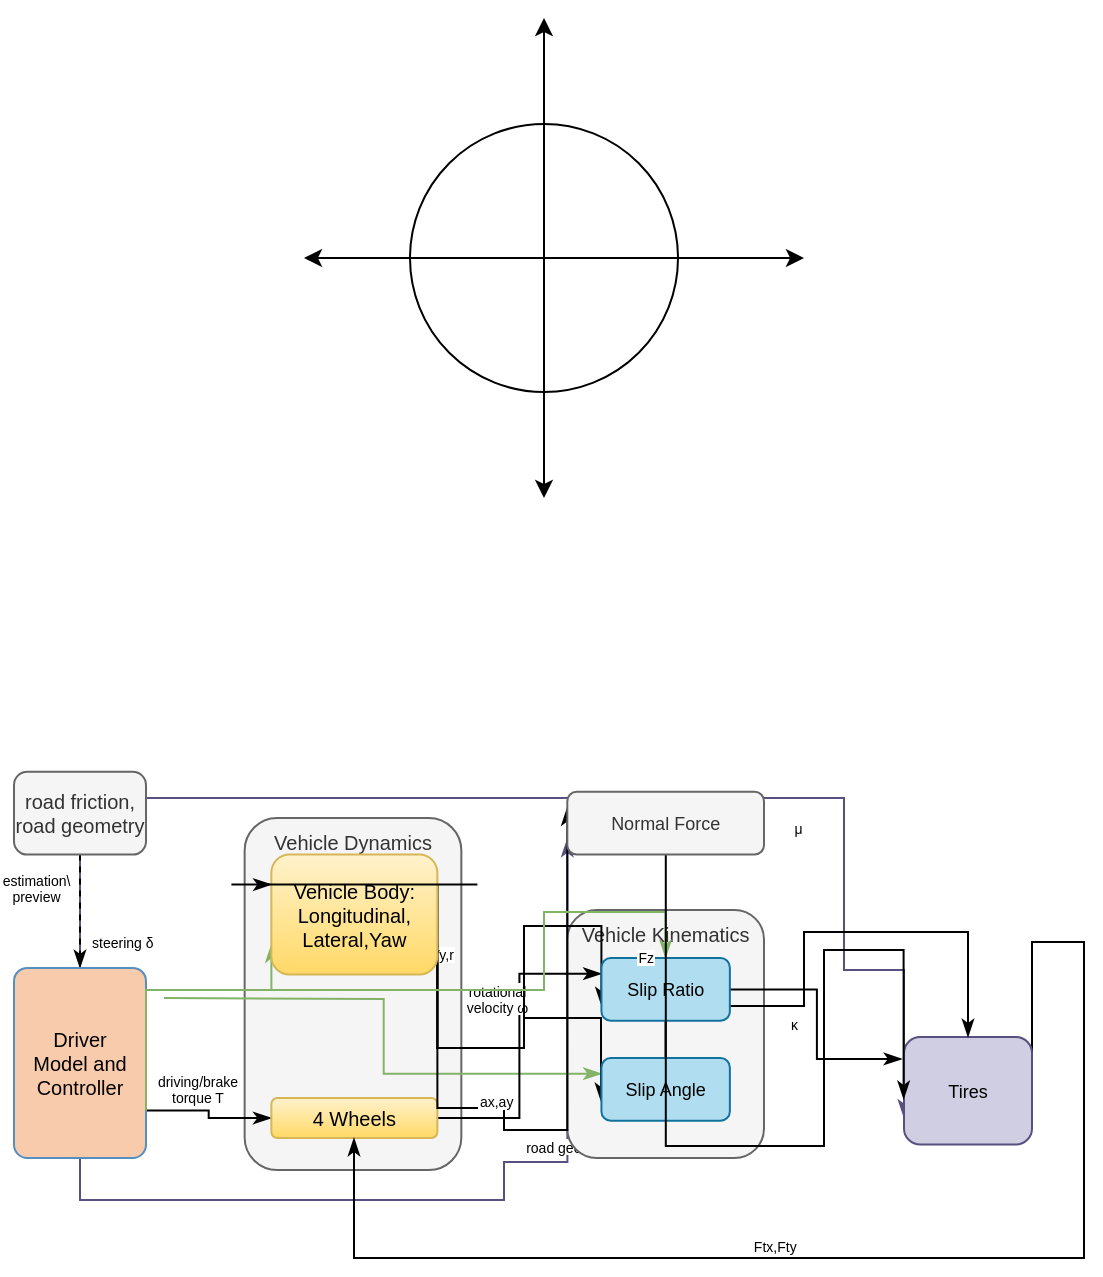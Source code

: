 <mxfile version="14.5.3" type="github">
  <diagram id="g7usEjnd5ee0Ly5ZbJtn" name="Page-1">
    <mxGraphModel dx="1226" dy="653" grid="1" gridSize="10" guides="1" tooltips="1" connect="1" arrows="1" fold="1" page="1" pageScale="1" pageWidth="850" pageHeight="1100" math="0" shadow="0">
      <root>
        <mxCell id="0" />
        <mxCell id="1" parent="0" />
        <mxCell id="kuxUDI9ris-chH6kOZA5-81" value="" style="edgeStyle=orthogonalEdgeStyle;rounded=0;orthogonalLoop=1;jettySize=auto;entryX=0;entryY=0.75;entryDx=0;entryDy=0;startArrow=none;startFill=0;endArrow=classicThin;endFill=1;fontSize=10;fillColor=#d0cee2;strokeColor=#56517e;" parent="1" source="kuxUDI9ris-chH6kOZA5-87" target="kuxUDI9ris-chH6kOZA5-118" edge="1">
          <mxGeometry relative="1" as="geometry">
            <Array as="points">
              <mxPoint x="420" y="791" />
              <mxPoint x="420" y="772" />
            </Array>
          </mxGeometry>
        </mxCell>
        <mxCell id="kuxUDI9ris-chH6kOZA5-82" value="road geometry" style="edgeLabel;align=center;verticalAlign=middle;resizable=0;points=[];fontSize=7;" parent="kuxUDI9ris-chH6kOZA5-81" vertex="1" connectable="0">
          <mxGeometry x="0.278" y="1" relative="1" as="geometry">
            <mxPoint x="36.62" y="-25.42" as="offset" />
          </mxGeometry>
        </mxCell>
        <mxCell id="kuxUDI9ris-chH6kOZA5-83" value="" style="edgeStyle=orthogonalEdgeStyle;rounded=0;orthogonalLoop=1;jettySize=auto;entryX=0;entryY=0.75;entryDx=0;entryDy=0;startArrow=none;startFill=0;endArrow=classicThin;endFill=1;fontSize=7;fillColor=#d0cee2;strokeColor=#56517e;" parent="1" source="kuxUDI9ris-chH6kOZA5-87" target="kuxUDI9ris-chH6kOZA5-102" edge="1">
          <mxGeometry relative="1" as="geometry">
            <Array as="points">
              <mxPoint x="208" y="590" />
              <mxPoint x="590" y="590" />
              <mxPoint x="590" y="676" />
              <mxPoint x="620" y="676" />
            </Array>
          </mxGeometry>
        </mxCell>
        <mxCell id="kuxUDI9ris-chH6kOZA5-84" value="μ" style="edgeLabel;align=center;verticalAlign=middle;resizable=0;points=[];fontSize=7;" parent="kuxUDI9ris-chH6kOZA5-83" vertex="1" connectable="0">
          <mxGeometry x="0.38" y="-1" relative="1" as="geometry">
            <mxPoint x="-22" y="-8" as="offset" />
          </mxGeometry>
        </mxCell>
        <mxCell id="kuxUDI9ris-chH6kOZA5-85" value="" style="edgeStyle=orthogonalEdgeStyle;rounded=0;orthogonalLoop=1;jettySize=auto;startArrow=none;startFill=0;endArrow=classicThin;endFill=1;fontSize=7;dashed=1;" parent="1" source="kuxUDI9ris-chH6kOZA5-87" target="kuxUDI9ris-chH6kOZA5-95" edge="1">
          <mxGeometry relative="1" as="geometry" />
        </mxCell>
        <mxCell id="kuxUDI9ris-chH6kOZA5-86" value="estimation\&#xa;preview" style="edgeLabel;align=center;verticalAlign=middle;resizable=0;points=[];fontSize=7;" parent="kuxUDI9ris-chH6kOZA5-85" vertex="1" connectable="0">
          <mxGeometry x="-0.254" relative="1" as="geometry">
            <mxPoint x="-22" y="-4.04" as="offset" />
          </mxGeometry>
        </mxCell>
        <mxCell id="kuxUDI9ris-chH6kOZA5-87" value="road friction,&#xa;road geometry" style="rounded=1;labelBackgroundColor=none;arcSize=16;verticalAlign=middle;fontSize=10;align=center;fillColor=#f5f5f5;strokeColor=#666666;fontColor=#333333;" parent="1" vertex="1">
          <mxGeometry x="175" y="576.87" width="66" height="41.42" as="geometry" />
        </mxCell>
        <mxCell id="kuxUDI9ris-chH6kOZA5-88" value="Vehicle Kinematics" style="rounded=1;align=center;verticalAlign=top;fontSize=10;fontStyle=0;strokeColor=#666666;fillColor=#f5f5f5;fontColor=#333333;glass=0;" parent="1" vertex="1">
          <mxGeometry x="451.65" y="646" width="98.35" height="124" as="geometry" />
        </mxCell>
        <mxCell id="kuxUDI9ris-chH6kOZA5-89" value="Vehicle Dynamics" style="rounded=1;align=center;verticalAlign=top;fontSize=10;fontStyle=0;strokeColor=#666666;fillColor=#f5f5f5;fontColor=#333333;glass=0;" parent="1" vertex="1">
          <mxGeometry x="290.32" y="600" width="108.35" height="176" as="geometry" />
        </mxCell>
        <mxCell id="kuxUDI9ris-chH6kOZA5-90" value="" style="edgeStyle=orthogonalEdgeStyle;rounded=0;orthogonalLoop=1;jettySize=auto;entryX=0;entryY=0.5;entryDx=0;entryDy=0;endArrow=classicThin;endFill=1;exitX=1;exitY=0.75;exitDx=0;exitDy=0;" parent="1" source="kuxUDI9ris-chH6kOZA5-95" target="kuxUDI9ris-chH6kOZA5-98" edge="1">
          <mxGeometry relative="1" as="geometry">
            <mxPoint x="250" y="740" as="sourcePoint" />
          </mxGeometry>
        </mxCell>
        <mxCell id="kuxUDI9ris-chH6kOZA5-91" value="driving/brake &#xa;torque T" style="edgeLabel;align=center;verticalAlign=middle;resizable=0;points=[];fontSize=7;" parent="kuxUDI9ris-chH6kOZA5-90" vertex="1" connectable="0">
          <mxGeometry x="-0.258" y="-1" relative="1" as="geometry">
            <mxPoint x="1.24" y="-11.41" as="offset" />
          </mxGeometry>
        </mxCell>
        <mxCell id="kuxUDI9ris-chH6kOZA5-92" value="" style="edgeStyle=orthogonalEdgeStyle;rounded=0;orthogonalLoop=1;jettySize=auto;exitX=1;exitY=0.75;exitDx=0;exitDy=0;fontSize=7;endArrow=classicThin;endFill=1;fillColor=#d5e8d4;strokeColor=#82b366;entryX=0;entryY=0.75;entryDx=0;entryDy=0;" parent="1" source="kuxUDI9ris-chH6kOZA5-95" target="kuxUDI9ris-chH6kOZA5-108" edge="1">
          <mxGeometry relative="1" as="geometry">
            <Array as="points">
              <mxPoint x="241" y="686" />
              <mxPoint x="304" y="686" />
            </Array>
          </mxGeometry>
        </mxCell>
        <mxCell id="kuxUDI9ris-chH6kOZA5-93" value="steering δ" style="edgeLabel;align=center;verticalAlign=middle;resizable=0;points=[];fontSize=7;" parent="kuxUDI9ris-chH6kOZA5-92" vertex="1" connectable="0">
          <mxGeometry x="-0.199" y="1" relative="1" as="geometry">
            <mxPoint x="-10.86" y="-25.51" as="offset" />
          </mxGeometry>
        </mxCell>
        <mxCell id="kuxUDI9ris-chH6kOZA5-94" value="" style="edgeStyle=orthogonalEdgeStyle;rounded=0;orthogonalLoop=1;jettySize=auto;entryX=0;entryY=0.25;entryDx=0;entryDy=0;fontSize=7;endArrow=classicThin;endFill=1;fillColor=#d5e8d4;strokeColor=#82b366;" parent="1" target="kuxUDI9ris-chH6kOZA5-111" edge="1">
          <mxGeometry relative="1" as="geometry">
            <mxPoint x="250" y="690" as="sourcePoint" />
          </mxGeometry>
        </mxCell>
        <mxCell id="kuxUDI9ris-chH6kOZA5-95" value="Driver &#xa;Model and &#xa;Controller" style="rounded=1;align=center;verticalAlign=middle;fontSize=10;fontStyle=0;fillColor=#F8CBAD;strokeColor=#578EC0;arcSize=10;" parent="1" vertex="1">
          <mxGeometry x="175" y="674.97" width="66" height="95.03" as="geometry" />
        </mxCell>
        <mxCell id="kuxUDI9ris-chH6kOZA5-96" value="" style="edgeStyle=orthogonalEdgeStyle;rounded=0;orthogonalLoop=1;jettySize=auto;fontSize=7;entryX=0;entryY=0.25;entryDx=0;entryDy=0;endArrow=classicThin;endFill=1;" parent="1" source="kuxUDI9ris-chH6kOZA5-98" target="kuxUDI9ris-chH6kOZA5-114" edge="1">
          <mxGeometry relative="1" as="geometry">
            <mxPoint x="460" y="630" as="targetPoint" />
          </mxGeometry>
        </mxCell>
        <mxCell id="kuxUDI9ris-chH6kOZA5-97" value="rotational &#xa;velocity ω" style="edgeLabel;align=center;verticalAlign=middle;resizable=0;points=[];fontSize=7;" parent="kuxUDI9ris-chH6kOZA5-96" vertex="1" connectable="0">
          <mxGeometry x="0.169" relative="1" as="geometry">
            <mxPoint x="-11.21" y="-10.4" as="offset" />
          </mxGeometry>
        </mxCell>
        <mxCell id="kuxUDI9ris-chH6kOZA5-98" value="4 Wheels" style="rounded=1;align=center;verticalAlign=middle;fontSize=10;fontStyle=0;fillColor=#fff2cc;strokeColor=#d6b656;gradientColor=#ffd966;" parent="1" vertex="1">
          <mxGeometry x="303.68" y="740.005" width="83" height="20" as="geometry" />
        </mxCell>
        <mxCell id="kuxUDI9ris-chH6kOZA5-99" value="" style="edgeStyle=orthogonalEdgeStyle;rounded=0;orthogonalLoop=1;jettySize=auto;exitX=0.5;exitY=1;exitDx=0;exitDy=0;" parent="1" source="kuxUDI9ris-chH6kOZA5-98" target="kuxUDI9ris-chH6kOZA5-98" edge="1">
          <mxGeometry relative="1" as="geometry" />
        </mxCell>
        <mxCell id="kuxUDI9ris-chH6kOZA5-100" value="" style="edgeStyle=orthogonalEdgeStyle;rounded=0;orthogonalLoop=1;jettySize=auto;exitX=1;exitY=0.5;exitDx=0;exitDy=0;fontSize=7;endArrow=classicThin;endFill=1;" parent="1" source="kuxUDI9ris-chH6kOZA5-102" edge="1">
          <mxGeometry relative="1" as="geometry">
            <mxPoint x="345" y="760" as="targetPoint" />
            <Array as="points">
              <mxPoint x="710" y="662" />
              <mxPoint x="710" y="820" />
              <mxPoint x="345" y="820" />
            </Array>
          </mxGeometry>
        </mxCell>
        <mxCell id="kuxUDI9ris-chH6kOZA5-101" value="Ftx,Fty" style="edgeLabel;align=center;verticalAlign=middle;resizable=0;points=[];fontSize=7;" parent="kuxUDI9ris-chH6kOZA5-100" vertex="1" connectable="0">
          <mxGeometry x="0.217" relative="1" as="geometry">
            <mxPoint x="2.99" y="-6" as="offset" />
          </mxGeometry>
        </mxCell>
        <mxCell id="kuxUDI9ris-chH6kOZA5-102" value="Tires" style="rounded=1;align=center;verticalAlign=middle;fillColor=#d0cee2;strokeColor=#56517e;fontSize=9;fontStyle=0;" parent="1" vertex="1">
          <mxGeometry x="620" y="709.51" width="64" height="53.76" as="geometry" />
        </mxCell>
        <mxCell id="kuxUDI9ris-chH6kOZA5-103" value="" style="edgeStyle=orthogonalEdgeStyle;rounded=0;orthogonalLoop=1;jettySize=auto;fontSize=7;entryX=-0.003;entryY=0.685;entryDx=0;entryDy=0;entryPerimeter=0;endArrow=classicThin;endFill=1;exitX=1;exitY=0.25;exitDx=0;exitDy=0;" parent="1" source="kuxUDI9ris-chH6kOZA5-108" target="kuxUDI9ris-chH6kOZA5-111" edge="1">
          <mxGeometry relative="1" as="geometry">
            <Array as="points">
              <mxPoint x="430" y="715" />
              <mxPoint x="430" y="700" />
            </Array>
          </mxGeometry>
        </mxCell>
        <mxCell id="kuxUDI9ris-chH6kOZA5-104" value="Vx,Vy,r" style="edgeLabel;align=center;verticalAlign=middle;resizable=0;points=[];fontSize=7;" parent="kuxUDI9ris-chH6kOZA5-103" vertex="1" connectable="0">
          <mxGeometry x="-0.624" relative="1" as="geometry">
            <mxPoint x="-2.93" y="-6.3" as="offset" />
          </mxGeometry>
        </mxCell>
        <mxCell id="kuxUDI9ris-chH6kOZA5-105" value="" style="edgeStyle=orthogonalEdgeStyle;rounded=0;orthogonalLoop=1;jettySize=auto;startArrow=none;startFill=0;endArrow=classicThin;endFill=1;fontSize=7;entryX=0;entryY=0.75;entryDx=0;entryDy=0;exitX=1;exitY=0.25;exitDx=0;exitDy=0;" parent="1" source="kuxUDI9ris-chH6kOZA5-108" target="kuxUDI9ris-chH6kOZA5-114" edge="1">
          <mxGeometry relative="1" as="geometry">
            <mxPoint x="450" y="740" as="targetPoint" />
            <Array as="points">
              <mxPoint x="430" y="715" />
              <mxPoint x="430" y="654" />
            </Array>
          </mxGeometry>
        </mxCell>
        <mxCell id="kuxUDI9ris-chH6kOZA5-106" value="" style="edgeStyle=orthogonalEdgeStyle;rounded=0;orthogonalLoop=1;jettySize=auto;startArrow=none;startFill=0;endArrow=classicThin;endFill=1;fontSize=7;entryX=0;entryY=0.25;entryDx=0;entryDy=0;exitX=1;exitY=0.75;exitDx=0;exitDy=0;" parent="1" source="kuxUDI9ris-chH6kOZA5-108" target="kuxUDI9ris-chH6kOZA5-118" edge="1">
          <mxGeometry relative="1" as="geometry">
            <Array as="points">
              <mxPoint x="420" y="745" />
              <mxPoint x="420" y="756" />
            </Array>
          </mxGeometry>
        </mxCell>
        <mxCell id="kuxUDI9ris-chH6kOZA5-107" value="ax,ay" style="edgeLabel;align=center;verticalAlign=middle;resizable=0;points=[];fontSize=7;" parent="kuxUDI9ris-chH6kOZA5-106" vertex="1" connectable="0">
          <mxGeometry x="-0.536" y="1" relative="1" as="geometry">
            <mxPoint x="28.38" y="4.58" as="offset" />
          </mxGeometry>
        </mxCell>
        <mxCell id="kuxUDI9ris-chH6kOZA5-108" value="Vehicle Body:&#xa;Longitudinal,&#xa;Lateral,Yaw" style="rounded=1;align=center;verticalAlign=middle;fontSize=10;fontStyle=0;fillColor=#fff2cc;strokeColor=#d6b656;gradientColor=#ffd966;" parent="1" vertex="1">
          <mxGeometry x="303.68" y="618.29" width="83" height="60" as="geometry" />
        </mxCell>
        <mxCell id="kuxUDI9ris-chH6kOZA5-109" value="" style="edgeStyle=orthogonalEdgeStyle;rounded=0;orthogonalLoop=1;jettySize=auto;startArrow=none;startFill=0;endArrow=classicThin;endFill=1;fontSize=7;" parent="1" source="kuxUDI9ris-chH6kOZA5-111" target="kuxUDI9ris-chH6kOZA5-102" edge="1">
          <mxGeometry relative="1" as="geometry">
            <Array as="points">
              <mxPoint x="570" y="694" />
              <mxPoint x="570" y="657" />
            </Array>
          </mxGeometry>
        </mxCell>
        <mxCell id="kuxUDI9ris-chH6kOZA5-110" value="α" style="edgeLabel;align=center;verticalAlign=middle;resizable=0;points=[];fontSize=7;" parent="kuxUDI9ris-chH6kOZA5-109" vertex="1" connectable="0">
          <mxGeometry x="-0.642" y="-1" relative="1" as="geometry">
            <mxPoint x="3.85" y="-6.92" as="offset" />
          </mxGeometry>
        </mxCell>
        <mxCell id="kuxUDI9ris-chH6kOZA5-111" value="Slip Angle" style="rounded=1;align=center;verticalAlign=middle;fillColor=#b1ddf0;strokeColor=#10739e;fontSize=9;fontStyle=0;" parent="1" vertex="1">
          <mxGeometry x="468.72" y="720" width="64.21" height="31.42" as="geometry" />
        </mxCell>
        <mxCell id="kuxUDI9ris-chH6kOZA5-112" value="" style="edgeStyle=orthogonalEdgeStyle;rounded=0;orthogonalLoop=1;jettySize=auto;startArrow=none;startFill=0;endArrow=classicThin;endFill=1;fontSize=7;entryX=-0.016;entryY=0.204;entryDx=0;entryDy=0;entryPerimeter=0;" parent="1" source="kuxUDI9ris-chH6kOZA5-114" target="kuxUDI9ris-chH6kOZA5-102" edge="1">
          <mxGeometry relative="1" as="geometry" />
        </mxCell>
        <mxCell id="kuxUDI9ris-chH6kOZA5-113" value="κ" style="edgeLabel;align=center;verticalAlign=middle;resizable=0;points=[];fontSize=7;" parent="kuxUDI9ris-chH6kOZA5-112" vertex="1" connectable="0">
          <mxGeometry x="0.016" y="6" relative="1" as="geometry">
            <mxPoint x="-17.43" y="-0.31" as="offset" />
          </mxGeometry>
        </mxCell>
        <mxCell id="kuxUDI9ris-chH6kOZA5-114" value="Slip Ratio" style="rounded=1;align=center;verticalAlign=middle;fillColor=#b1ddf0;strokeColor=#10739e;fontSize=9;fontStyle=0;" parent="1" vertex="1">
          <mxGeometry x="468.72" y="670.0" width="64.21" height="31.42" as="geometry" />
        </mxCell>
        <mxCell id="kuxUDI9ris-chH6kOZA5-115" value="" style="edgeStyle=orthogonalEdgeStyle;rounded=0;orthogonalLoop=1;jettySize=auto;exitX=1;exitY=0.75;exitDx=0;exitDy=0;fontSize=7;endArrow=classicThin;endFill=1;fillColor=#d5e8d4;strokeColor=#82b366;" parent="1" source="kuxUDI9ris-chH6kOZA5-95" target="kuxUDI9ris-chH6kOZA5-114" edge="1">
          <mxGeometry relative="1" as="geometry">
            <mxPoint x="230" y="695.953" as="sourcePoint" />
            <mxPoint x="337.68" y="740" as="targetPoint" />
            <Array as="points">
              <mxPoint x="440" y="686" />
              <mxPoint x="440" y="647" />
            </Array>
          </mxGeometry>
        </mxCell>
        <mxCell id="kuxUDI9ris-chH6kOZA5-116" value="" style="edgeStyle=orthogonalEdgeStyle;rounded=0;orthogonalLoop=1;jettySize=auto;entryX=-0.003;entryY=0.576;entryDx=0;entryDy=0;startArrow=none;startFill=0;endArrow=classicThin;endFill=1;fontSize=7;entryPerimeter=0;" parent="1" source="kuxUDI9ris-chH6kOZA5-118" target="kuxUDI9ris-chH6kOZA5-102" edge="1">
          <mxGeometry relative="1" as="geometry">
            <Array as="points">
              <mxPoint x="580" y="764" />
              <mxPoint x="580" y="666" />
            </Array>
          </mxGeometry>
        </mxCell>
        <mxCell id="kuxUDI9ris-chH6kOZA5-117" value="Fz" style="edgeLabel;align=center;verticalAlign=middle;resizable=0;points=[];fontSize=7;" parent="kuxUDI9ris-chH6kOZA5-116" vertex="1" connectable="0">
          <mxGeometry x="-0.736" y="1" relative="1" as="geometry">
            <mxPoint x="-11" y="-6" as="offset" />
          </mxGeometry>
        </mxCell>
        <mxCell id="kuxUDI9ris-chH6kOZA5-118" value="Normal Force" style="rounded=1;align=center;verticalAlign=middle;fontSize=9;fontStyle=0;fillColor=#f5f5f5;strokeColor=#666666;fontColor=#333333;" parent="1" vertex="1">
          <mxGeometry x="451.65" y="586.87" width="98.35" height="31.42" as="geometry" />
        </mxCell>
        <mxCell id="kuxUDI9ris-chH6kOZA5-119" value="" style="edgeStyle=orthogonalEdgeStyle;rounded=0;orthogonalLoop=1;jettySize=auto;startArrow=none;startFill=0;endArrow=classicThin;endFill=1;fontSize=7;entryX=0;entryY=0.25;entryDx=0;entryDy=0;exitX=1;exitY=0.25;exitDx=0;exitDy=0;" parent="1" source="kuxUDI9ris-chH6kOZA5-108" target="kuxUDI9ris-chH6kOZA5-108" edge="1">
          <mxGeometry relative="1" as="geometry">
            <mxPoint x="478.72" y="664.155" as="targetPoint" />
            <mxPoint x="396.68" y="725" as="sourcePoint" />
          </mxGeometry>
        </mxCell>
        <mxCell id="zeGIx0DeRolgVq0zqXq3-1" value="" style="endArrow=classic;startArrow=classic;html=1;" edge="1" parent="1">
          <mxGeometry width="50" height="50" relative="1" as="geometry">
            <mxPoint x="320" y="320" as="sourcePoint" />
            <mxPoint x="570" y="320" as="targetPoint" />
          </mxGeometry>
        </mxCell>
        <mxCell id="zeGIx0DeRolgVq0zqXq3-2" value="" style="endArrow=classic;startArrow=classic;html=1;" edge="1" parent="1">
          <mxGeometry width="50" height="50" relative="1" as="geometry">
            <mxPoint x="440" y="440" as="sourcePoint" />
            <mxPoint x="440" y="200" as="targetPoint" />
          </mxGeometry>
        </mxCell>
        <mxCell id="zeGIx0DeRolgVq0zqXq3-3" value="" style="ellipse;whiteSpace=wrap;html=1;fillColor=none;aspect=fixed;" vertex="1" parent="1">
          <mxGeometry x="373" y="253" width="134" height="134" as="geometry" />
        </mxCell>
      </root>
    </mxGraphModel>
  </diagram>
</mxfile>
